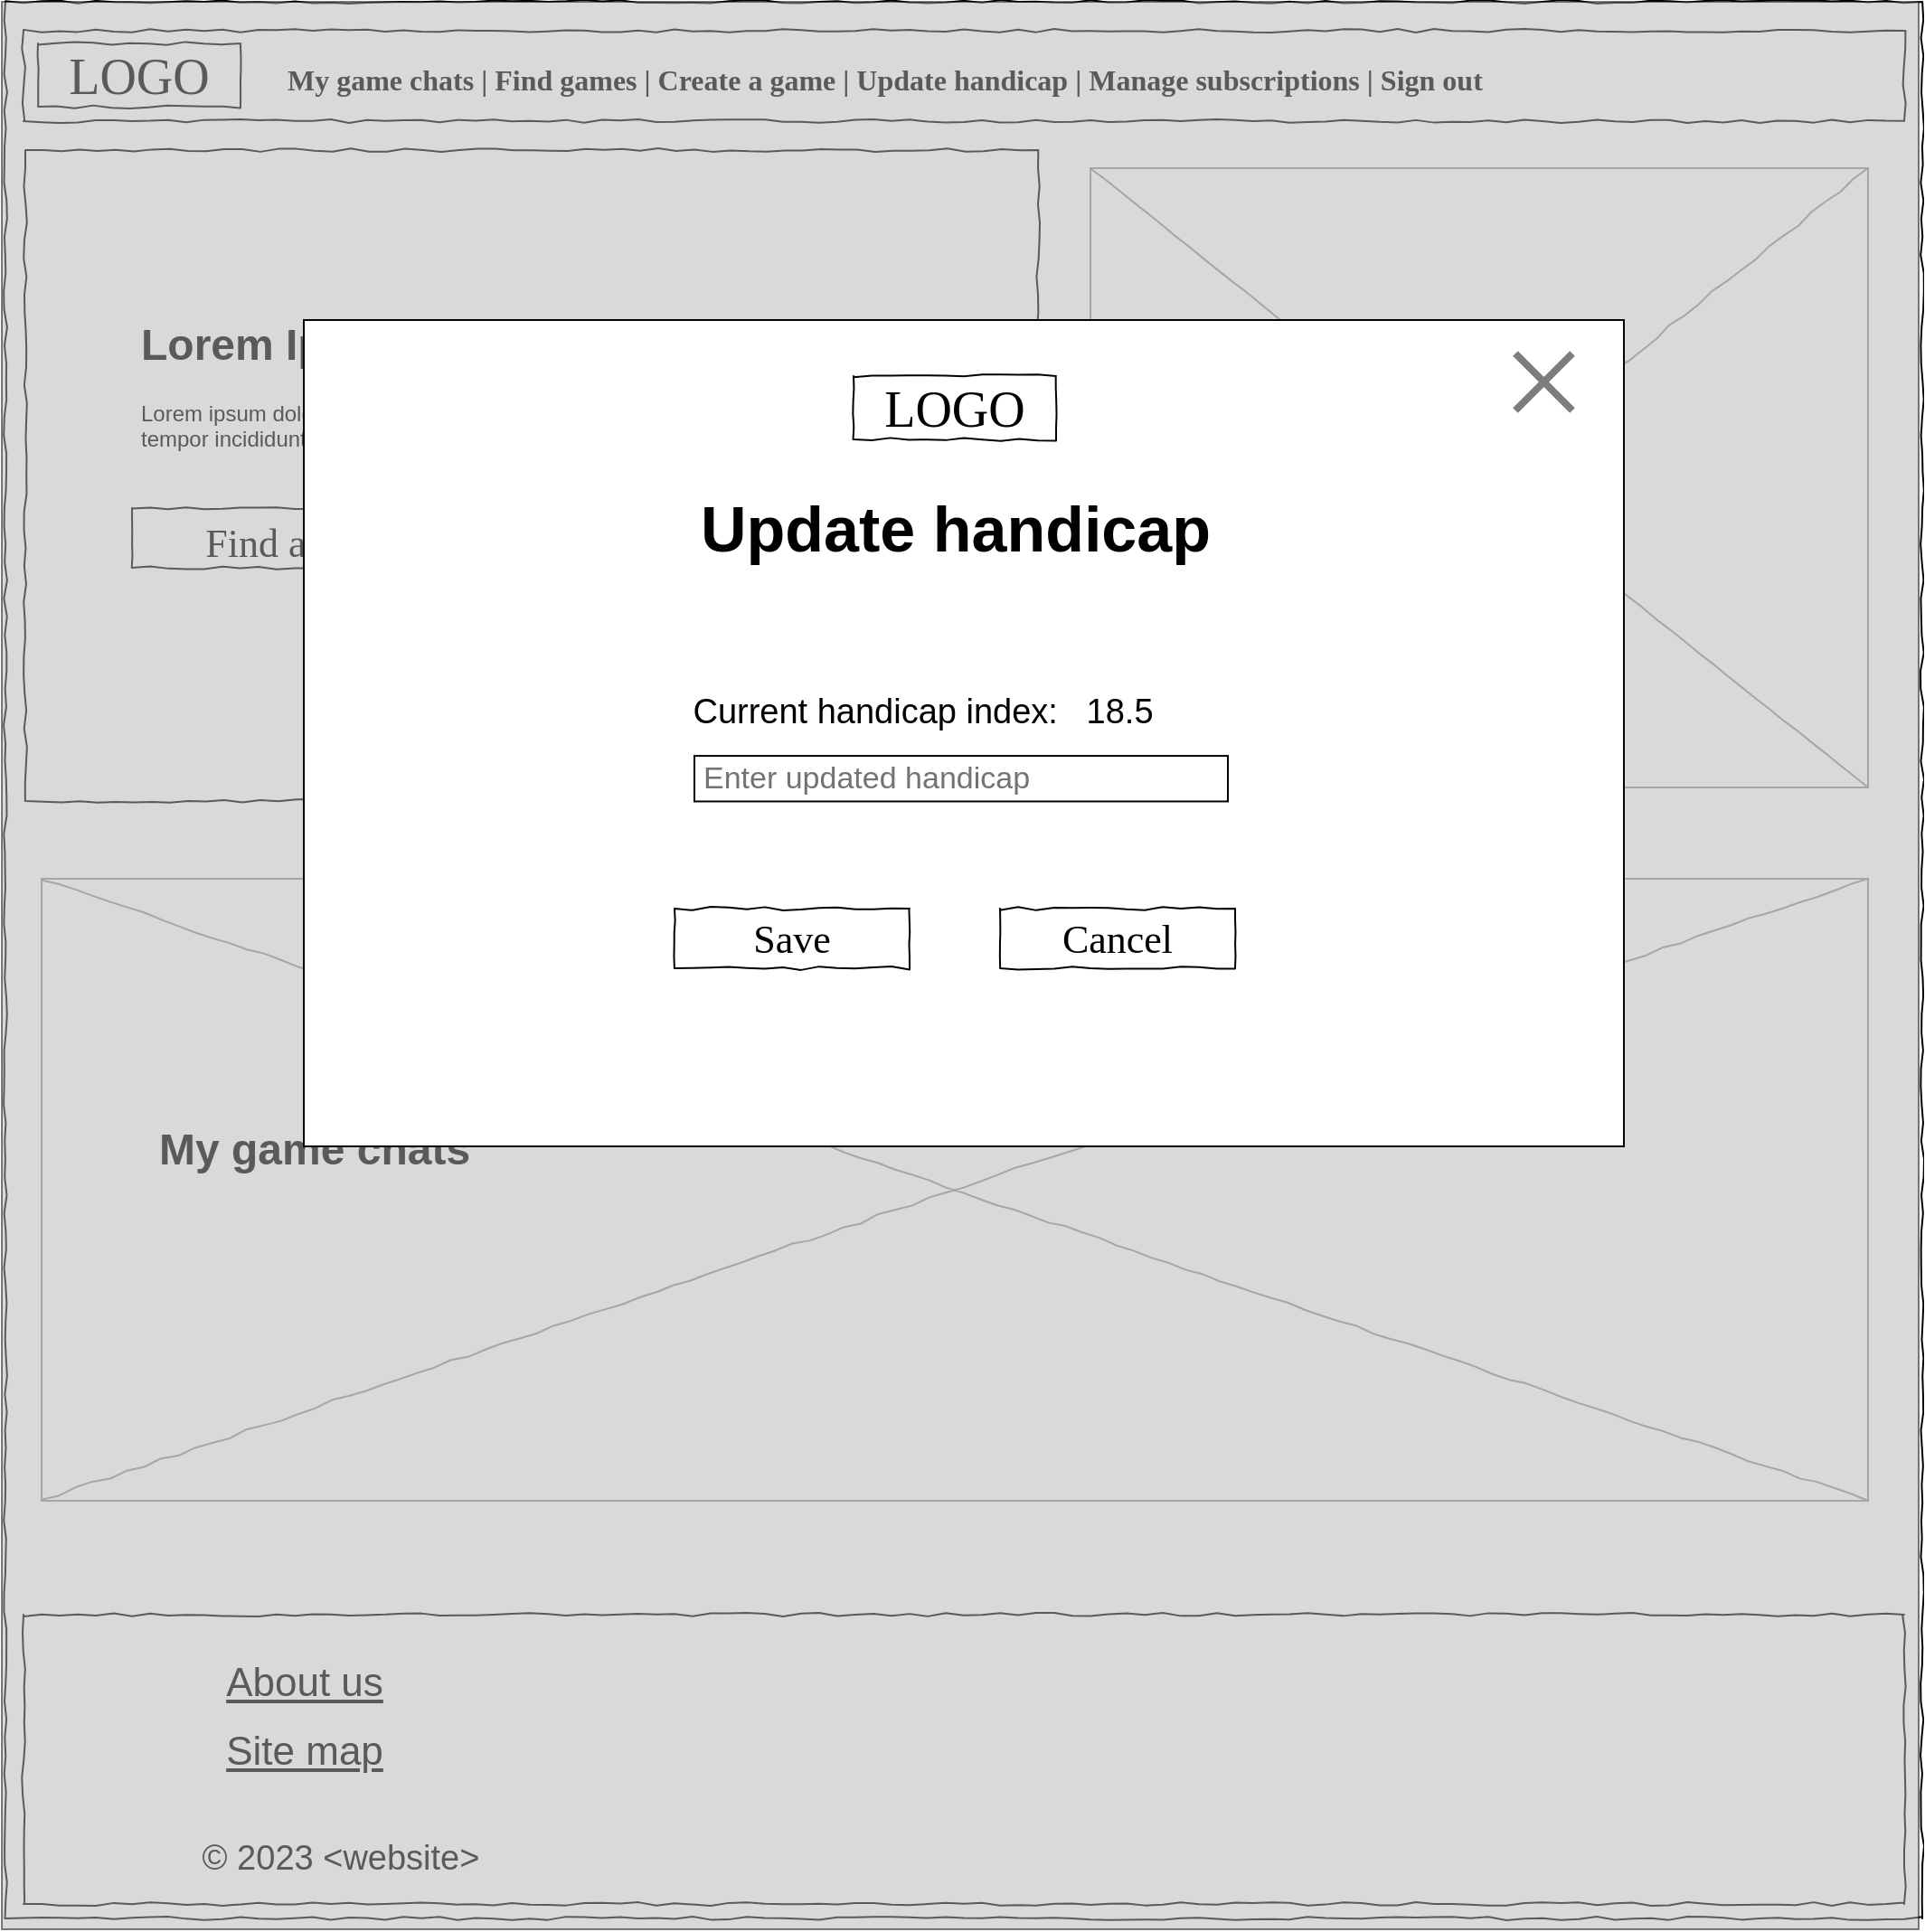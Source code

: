 <mxfile version="22.0.4" type="google">
  <diagram name="Page-1" id="03018318-947c-dd8e-b7a3-06fadd420f32">
    <mxGraphModel grid="1" page="1" gridSize="10" guides="1" tooltips="1" connect="1" arrows="1" fold="1" pageScale="1" pageWidth="1100" pageHeight="850" background="none" math="0" shadow="0">
      <root>
        <mxCell id="0" />
        <mxCell id="1" parent="0" />
        <mxCell id="qYC7P0EI7lyvb2j1Zvjj-2" value="" style="whiteSpace=wrap;html=1;rounded=0;shadow=0;labelBackgroundColor=none;strokeWidth=1;fillColor=none;fontFamily=Verdana;fontSize=12;align=center;comic=1;" vertex="1" parent="1">
          <mxGeometry x="31" y="106" width="560" height="360" as="geometry" />
        </mxCell>
        <mxCell id="qYC7P0EI7lyvb2j1Zvjj-5" value="" style="group" connectable="0" vertex="1" parent="1">
          <mxGeometry x="30" y="224" width="1050" height="860" as="geometry" />
        </mxCell>
        <mxCell id="677b7b8949515195-1" value="" style="whiteSpace=wrap;html=1;rounded=0;shadow=0;labelBackgroundColor=none;strokeColor=#000000;strokeWidth=1;fillColor=none;fontFamily=Verdana;fontSize=12;fontColor=#000000;align=center;comic=1;" vertex="1" parent="qYC7P0EI7lyvb2j1Zvjj-5">
          <mxGeometry x="-10" y="-200" width="1060" height="1060" as="geometry" />
        </mxCell>
        <mxCell id="677b7b8949515195-16" value="" style="verticalLabelPosition=bottom;shadow=0;dashed=0;align=center;html=1;verticalAlign=top;strokeWidth=1;shape=mxgraph.mockup.graphics.simpleIcon;strokeColor=#999999;rounded=0;labelBackgroundColor=none;fontFamily=Verdana;fontSize=14;fontColor=#000000;comic=1;" vertex="1" parent="qYC7P0EI7lyvb2j1Zvjj-5">
          <mxGeometry x="590" y="-108" width="430" height="342.5" as="geometry" />
        </mxCell>
        <mxCell id="qYC7P0EI7lyvb2j1Zvjj-3" value="&lt;font style=&quot;font-size: 22px;&quot;&gt;Find a game&lt;/font&gt;" style="whiteSpace=wrap;html=1;rounded=0;shadow=0;labelBackgroundColor=none;strokeWidth=1;fontFamily=Verdana;fontSize=28;align=center;comic=1;verticalAlign=middle;" vertex="1" parent="qYC7P0EI7lyvb2j1Zvjj-5">
          <mxGeometry x="60" y="80" width="190" height="33" as="geometry" />
        </mxCell>
        <mxCell id="IgBskjyFUGVjYucHrxcE-3" value="&lt;h1&gt;Lorem Ipsum&lt;/h1&gt;&lt;p&gt;Lorem ipsum dolor sit amet, consectetur adipisicing elit, sed do eiusmod tempor incididunt ut labore et dolore magna aliqua.&lt;/p&gt;" style="text;html=1;strokeColor=none;fillColor=none;spacing=5;spacingTop=-20;whiteSpace=wrap;overflow=hidden;rounded=0;" vertex="1" parent="qYC7P0EI7lyvb2j1Zvjj-5">
          <mxGeometry x="60" y="-30" width="410" height="120" as="geometry" />
        </mxCell>
        <mxCell id="tPUeBpBb-G-9Uq28wDBW-8" value="" style="verticalLabelPosition=bottom;shadow=0;dashed=0;align=center;html=1;verticalAlign=top;strokeWidth=1;shape=mxgraph.mockup.graphics.simpleIcon;strokeColor=#999999;rounded=0;labelBackgroundColor=none;fontFamily=Verdana;fontSize=14;fontColor=#000000;comic=1;" vertex="1" parent="qYC7P0EI7lyvb2j1Zvjj-5">
          <mxGeometry x="10" y="285" width="1010" height="344" as="geometry" />
        </mxCell>
        <mxCell id="tPUeBpBb-G-9Uq28wDBW-9" value="&lt;h1&gt;My game chats&lt;/h1&gt;" style="text;html=1;strokeColor=none;fillColor=none;spacing=5;spacingTop=-20;whiteSpace=wrap;overflow=hidden;rounded=0;" vertex="1" parent="qYC7P0EI7lyvb2j1Zvjj-5">
          <mxGeometry x="70" y="415" width="410" height="120" as="geometry" />
        </mxCell>
        <mxCell id="677b7b8949515195-10" value="" style="whiteSpace=wrap;html=1;rounded=0;shadow=0;labelBackgroundColor=none;strokeWidth=1;fillColor=none;fontFamily=Verdana;fontSize=12;align=center;comic=1;" vertex="1" parent="1">
          <mxGeometry x="30" y="40" width="1040" height="50" as="geometry" />
        </mxCell>
        <mxCell id="677b7b8949515195-12" value="&lt;font style=&quot;font-size: 16px;&quot;&gt;&lt;b style=&quot;border-color: var(--border-color);&quot;&gt;My game chats | Find games | Create a game |&amp;nbsp;&lt;/b&gt;&lt;b&gt;Update handicap | Manage subscriptions | Sign out&lt;/b&gt;&lt;/font&gt;" style="text;html=1;points=[];align=left;verticalAlign=top;spacingTop=-4;fontSize=14;fontFamily=Verdana" vertex="1" parent="1">
          <mxGeometry x="174" y="55" width="170" height="20" as="geometry" />
        </mxCell>
        <mxCell id="8phkjEfu20HQz3NuUWRH-20" value="&lt;font face=&quot;Comic Sans MS&quot;&gt;&lt;font style=&quot;font-size: 22px;&quot;&gt;&lt;br&gt;&lt;/font&gt;&lt;/font&gt;" style="text;html=1;points=[];align=left;verticalAlign=top;spacingTop=-4;fontSize=19;fontFamily=Verdana" vertex="1" parent="1">
          <mxGeometry x="701" y="563" width="62.12" height="33" as="geometry" />
        </mxCell>
        <mxCell id="IgBskjyFUGVjYucHrxcE-1" value="LOGO" style="whiteSpace=wrap;html=1;rounded=0;shadow=0;labelBackgroundColor=none;strokeWidth=1;fontFamily=Verdana;fontSize=28;align=center;comic=1;" vertex="1" parent="1">
          <mxGeometry x="38" y="47" width="112" height="35" as="geometry" />
        </mxCell>
        <mxCell id="qYC7P0EI7lyvb2j1Zvjj-28" value="&lt;div style=&quot;text-align: justify&quot;&gt;&lt;br&gt;&lt;/div&gt;" style="whiteSpace=wrap;html=1;rounded=0;shadow=0;labelBackgroundColor=none;strokeWidth=1;fontFamily=Verdana;fontSize=12;align=center;verticalAlign=top;spacing=10;comic=1;" vertex="1" parent="1">
          <mxGeometry x="30" y="916" width="1040" height="160" as="geometry" />
        </mxCell>
        <mxCell id="8phkjEfu20HQz3NuUWRH-15" value="&lt;font face=&quot;Arial&quot; style=&quot;font-size: 22px;&quot;&gt;&lt;u style=&quot;&quot;&gt;About us&lt;/u&gt;&lt;/font&gt;" style="text;html=1;points=[];align=center;verticalAlign=top;spacingTop=-4;fontSize=19;fontFamily=Verdana" vertex="1" parent="1">
          <mxGeometry x="100" y="938" width="170" height="20" as="geometry" />
        </mxCell>
        <mxCell id="8phkjEfu20HQz3NuUWRH-14" value="&lt;font face=&quot;Arial&quot; style=&quot;font-size: 22px;&quot;&gt;&lt;u style=&quot;&quot;&gt;Site map&lt;/u&gt;&lt;/font&gt;" style="text;html=1;points=[];align=center;verticalAlign=top;spacingTop=-4;fontSize=19;fontFamily=Verdana" vertex="1" parent="1">
          <mxGeometry x="100" y="976" width="170" height="20" as="geometry" />
        </mxCell>
        <mxCell id="qYC7P0EI7lyvb2j1Zvjj-29" value="&lt;font face=&quot;Arial&quot;&gt;© 2023 &amp;lt;website&amp;gt;&lt;/font&gt;" style="text;html=1;points=[];align=center;verticalAlign=top;spacingTop=-4;fontSize=19;fontFamily=Verdana" vertex="1" parent="1">
          <mxGeometry x="120" y="1037" width="170" height="20" as="geometry" />
        </mxCell>
        <mxCell id="Kl-DKdQRAcFSYmdkSPAz-1" value="" style="rounded=0;whiteSpace=wrap;html=1;fillColor=#B3B3B3;opacity=50;" vertex="1" parent="1">
          <mxGeometry x="18" y="24" width="1060" height="1066" as="geometry" />
        </mxCell>
        <mxCell id="Kl-DKdQRAcFSYmdkSPAz-2" value="" style="rounded=0;whiteSpace=wrap;html=1;" vertex="1" parent="1">
          <mxGeometry x="185" y="200" width="730" height="457" as="geometry" />
        </mxCell>
        <mxCell id="Kl-DKdQRAcFSYmdkSPAz-3" value="LOGO" style="whiteSpace=wrap;html=1;rounded=0;shadow=0;labelBackgroundColor=none;strokeWidth=1;fontFamily=Verdana;fontSize=28;align=center;comic=1;" vertex="1" parent="1">
          <mxGeometry x="489" y="231" width="112" height="35" as="geometry" />
        </mxCell>
        <mxCell id="Kl-DKdQRAcFSYmdkSPAz-4" value="" style="shape=mxgraph.sysml.x;strokeWidth=4;strokeColor=#7D7D7D;aspect=fixed;" vertex="1" parent="1">
          <mxGeometry x="855" y="218.5" width="31.496" height="31.5" as="geometry" />
        </mxCell>
        <mxCell id="Kl-DKdQRAcFSYmdkSPAz-5" value="&lt;font size=&quot;1&quot; style=&quot;&quot;&gt;&lt;b style=&quot;font-size: 35px;&quot;&gt;Update handicap&lt;/b&gt;&lt;/font&gt;" style="text;html=1;strokeColor=none;fillColor=none;align=center;verticalAlign=middle;whiteSpace=wrap;rounded=0;" vertex="1" parent="1">
          <mxGeometry x="352" y="300" width="387" height="30" as="geometry" />
        </mxCell>
        <mxCell id="Kl-DKdQRAcFSYmdkSPAz-30" value="&lt;font style=&quot;font-size: 22px;&quot;&gt;Cancel&lt;/font&gt;" style="whiteSpace=wrap;html=1;rounded=0;shadow=0;labelBackgroundColor=none;strokeWidth=1;fontFamily=Verdana;fontSize=28;align=center;comic=1;verticalAlign=middle;spacingTop=-5;" vertex="1" parent="1">
          <mxGeometry x="570" y="525.5" width="130" height="33" as="geometry" />
        </mxCell>
        <mxCell id="Kl-DKdQRAcFSYmdkSPAz-31" value="&lt;font style=&quot;font-size: 22px;&quot;&gt;Save&lt;/font&gt;" style="whiteSpace=wrap;html=1;rounded=0;shadow=0;labelBackgroundColor=none;strokeWidth=1;fontFamily=Verdana;fontSize=28;align=center;comic=1;verticalAlign=middle;spacingTop=-5;" vertex="1" parent="1">
          <mxGeometry x="390" y="525.5" width="130" height="33" as="geometry" />
        </mxCell>
        <mxCell id="5C0Z4VZjq9DCOH9pShWX-1" value="&lt;h1 style=&quot;font-size: 17px;&quot;&gt;&lt;span style=&quot;font-weight: normal; font-size: 17px;&quot;&gt;&lt;font color=&quot;#737373&quot; style=&quot;font-size: 17px;&quot;&gt;Enter updated handicap&lt;/font&gt;&lt;/span&gt;&lt;/h1&gt;" style="text;html=1;strokeColor=default;fillColor=none;spacing=5;spacingTop=-18;whiteSpace=wrap;overflow=hidden;rounded=0;align=left;verticalAlign=top;fontStyle=0;labelPosition=center;verticalLabelPosition=middle;fontSize=17;" vertex="1" parent="1">
          <mxGeometry x="401" y="441.04" width="295" height="25.197" as="geometry" />
        </mxCell>
        <mxCell id="5C0Z4VZjq9DCOH9pShWX-2" value="&lt;font style=&quot;font-size: 19px;&quot;&gt;Current handicap index:&amp;nbsp; &amp;nbsp;18.5&lt;/font&gt;" style="text;html=1;strokeColor=none;fillColor=none;align=center;verticalAlign=middle;whiteSpace=wrap;rounded=0;fontSize=19;" vertex="1" parent="1">
          <mxGeometry x="386" y="397" width="283" height="40" as="geometry" />
        </mxCell>
      </root>
    </mxGraphModel>
  </diagram>
</mxfile>
